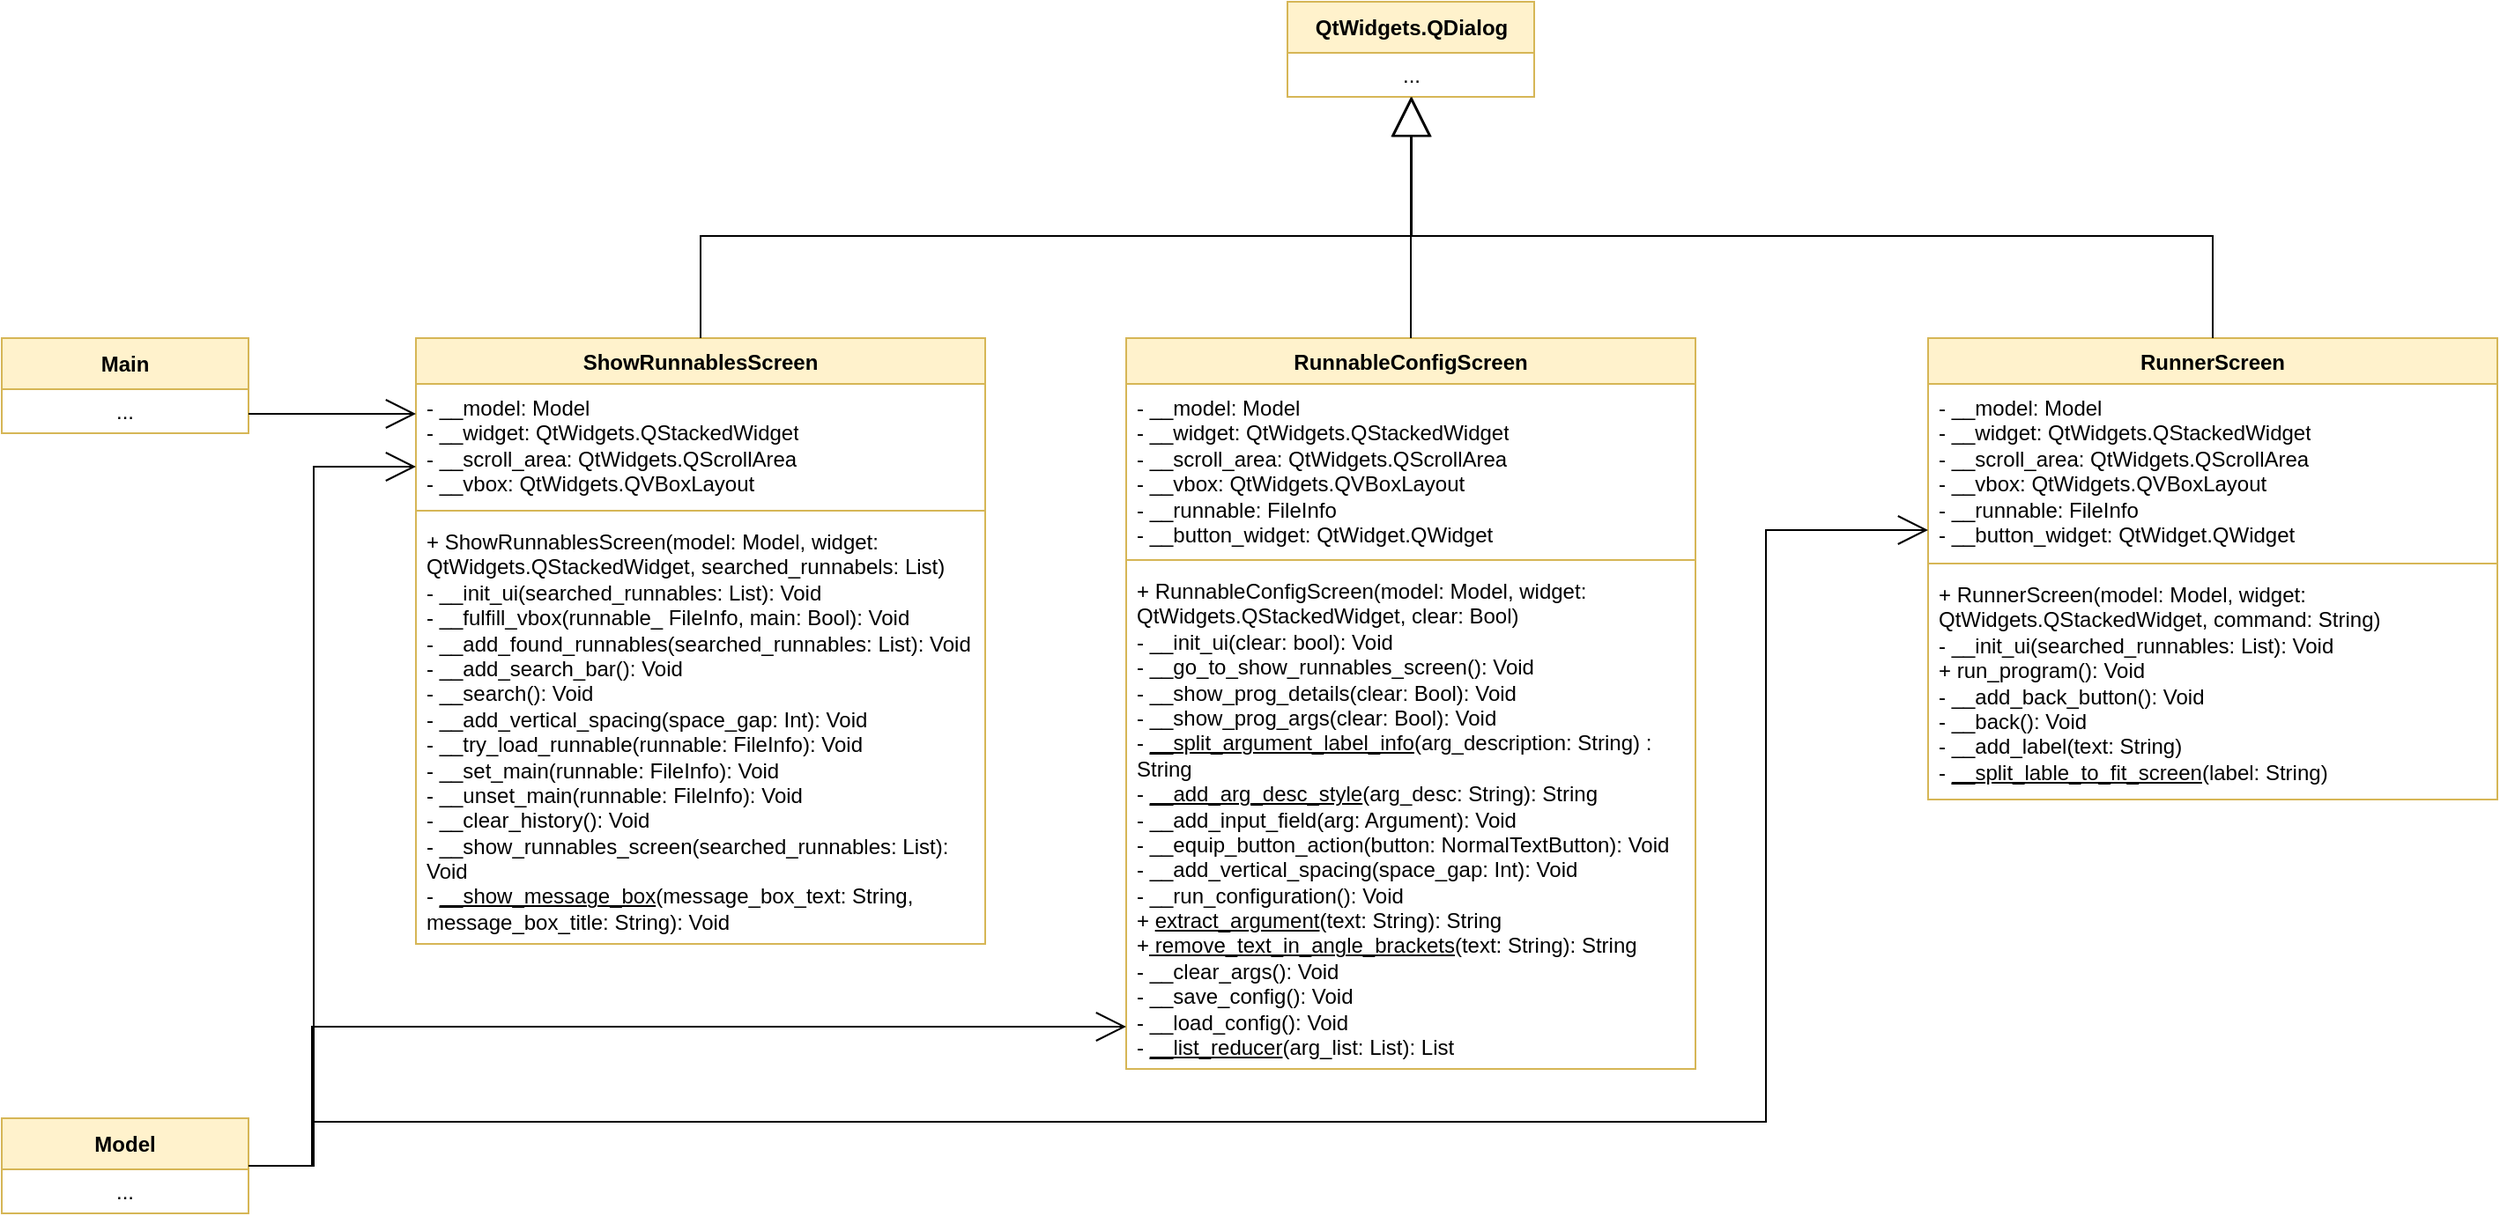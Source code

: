 <mxfile version="24.8.4">
  <diagram name="Page-1" id="9-5UBTBktTCmrauaOCZ5">
    <mxGraphModel dx="1450" dy="522" grid="0" gridSize="10" guides="1" tooltips="1" connect="1" arrows="1" fold="1" page="0" pageScale="1" pageWidth="850" pageHeight="1100" math="0" shadow="0">
      <root>
        <mxCell id="0" />
        <mxCell id="1" parent="0" />
        <mxCell id="OeODY6j1MzYCoBJknC6D-1" value="ShowRunnablesScreen" style="swimlane;fontStyle=1;align=center;verticalAlign=top;childLayout=stackLayout;horizontal=1;startSize=26;horizontalStack=0;resizeParent=1;resizeParentMax=0;resizeLast=0;collapsible=1;marginBottom=0;whiteSpace=wrap;html=1;fillColor=#fff2cc;strokeColor=#d6b656;" parent="1" vertex="1">
          <mxGeometry x="96" y="263" width="323" height="344" as="geometry" />
        </mxCell>
        <mxCell id="OeODY6j1MzYCoBJknC6D-2" value="- __model: Model&lt;div&gt;- __widget:&amp;nbsp;&lt;span style=&quot;background-color: initial;&quot;&gt;QtWidgets.QStackedWidget&lt;/span&gt;&lt;/div&gt;&lt;div&gt;&lt;span style=&quot;background-color: initial;&quot;&gt;- __scroll_area:&amp;nbsp;&lt;/span&gt;&lt;span style=&quot;background-color: initial;&quot;&gt;QtWidgets.&lt;/span&gt;&lt;span style=&quot;background-color: initial;&quot;&gt;QScrollArea&lt;/span&gt;&lt;span style=&quot;background-color: initial;&quot;&gt;&lt;br&gt;&lt;/span&gt;&lt;/div&gt;&lt;div&gt;&lt;span style=&quot;background-color: initial;&quot;&gt;- __vbox:&amp;nbsp;&lt;/span&gt;&lt;span style=&quot;background-color: initial;&quot;&gt;QtWidgets.&lt;/span&gt;&lt;span style=&quot;background-color: initial;&quot;&gt;QVBoxLayout&lt;/span&gt;&lt;/div&gt;&lt;div&gt;&lt;span style=&quot;background-color: initial;&quot;&gt;&lt;br&gt;&lt;/span&gt;&lt;/div&gt;&lt;div&gt;&lt;span style=&quot;background-color: initial;&quot;&gt;&lt;br&gt;&lt;/span&gt;&lt;/div&gt;" style="text;strokeColor=none;fillColor=none;align=left;verticalAlign=top;spacingLeft=4;spacingRight=4;overflow=hidden;rotatable=0;points=[[0,0.5],[1,0.5]];portConstraint=eastwest;whiteSpace=wrap;html=1;" parent="OeODY6j1MzYCoBJknC6D-1" vertex="1">
          <mxGeometry y="26" width="323" height="68" as="geometry" />
        </mxCell>
        <mxCell id="OeODY6j1MzYCoBJknC6D-3" value="" style="line;strokeWidth=1;fillColor=none;align=left;verticalAlign=middle;spacingTop=-1;spacingLeft=3;spacingRight=3;rotatable=0;labelPosition=right;points=[];portConstraint=eastwest;strokeColor=inherit;" parent="OeODY6j1MzYCoBJknC6D-1" vertex="1">
          <mxGeometry y="94" width="323" height="8" as="geometry" />
        </mxCell>
        <mxCell id="OeODY6j1MzYCoBJknC6D-4" value="+ ShowRunnablesScreen(model: Model, widget: QtWidgets.QStackedWidget, searched_runnabels: List)&lt;div&gt;- __init_ui(searched_runnables: List): Void&lt;/div&gt;&lt;div&gt;- __fulfill_vbox(runnable_ FileInfo, main: Bool): Void&lt;/div&gt;&lt;div&gt;- __add_found_runnables(searched_runnables: List): Void&lt;/div&gt;&lt;div&gt;- __add_search_bar(): Void&lt;/div&gt;&lt;div&gt;- __search(): Void&lt;/div&gt;&lt;div&gt;- __add_vertical_spacing(space_gap: Int): Void&lt;/div&gt;&lt;div&gt;- __try_load_runnable(runnable: FileInfo): Void&lt;/div&gt;&lt;div&gt;- __set_main(runnable: FileInfo): Void&lt;/div&gt;&lt;div&gt;- __unset_main(runnable: FileInfo): Void&lt;/div&gt;&lt;div&gt;- __clear_history(): Void&lt;/div&gt;&lt;div&gt;- __show_runnables_screen(searched_runnables: List): Void&lt;/div&gt;&lt;div&gt;- &lt;u&gt;__show_message_box&lt;/u&gt;(message_box_text: String, message_box_title: String): Void&lt;/div&gt;" style="text;strokeColor=none;fillColor=none;align=left;verticalAlign=top;spacingLeft=4;spacingRight=4;overflow=hidden;rotatable=0;points=[[0,0.5],[1,0.5]];portConstraint=eastwest;whiteSpace=wrap;html=1;" parent="OeODY6j1MzYCoBJknC6D-1" vertex="1">
          <mxGeometry y="102" width="323" height="242" as="geometry" />
        </mxCell>
        <mxCell id="OeODY6j1MzYCoBJknC6D-5" value="Model" style="swimlane;fontStyle=1;align=center;verticalAlign=middle;childLayout=stackLayout;horizontal=1;startSize=29;horizontalStack=0;resizeParent=1;resizeParentMax=0;resizeLast=0;collapsible=0;marginBottom=0;html=1;whiteSpace=wrap;fillColor=#fff2cc;strokeColor=#d6b656;" parent="1" vertex="1">
          <mxGeometry x="-139" y="706" width="140" height="54" as="geometry" />
        </mxCell>
        <mxCell id="OeODY6j1MzYCoBJknC6D-7" value="..." style="text;html=1;strokeColor=none;fillColor=none;align=center;verticalAlign=middle;spacingLeft=4;spacingRight=4;overflow=hidden;rotatable=0;points=[[0,0.5],[1,0.5]];portConstraint=eastwest;whiteSpace=wrap;" parent="OeODY6j1MzYCoBJknC6D-5" vertex="1">
          <mxGeometry y="29" width="140" height="25" as="geometry" />
        </mxCell>
        <mxCell id="OeODY6j1MzYCoBJknC6D-8" value="Main" style="swimlane;fontStyle=1;align=center;verticalAlign=middle;childLayout=stackLayout;horizontal=1;startSize=29;horizontalStack=0;resizeParent=1;resizeParentMax=0;resizeLast=0;collapsible=0;marginBottom=0;html=1;whiteSpace=wrap;fillColor=#fff2cc;strokeColor=#d6b656;" parent="1" vertex="1">
          <mxGeometry x="-139" y="263" width="140" height="54" as="geometry" />
        </mxCell>
        <mxCell id="OeODY6j1MzYCoBJknC6D-9" value="..." style="text;html=1;strokeColor=none;fillColor=none;align=center;verticalAlign=middle;spacingLeft=4;spacingRight=4;overflow=hidden;rotatable=0;points=[[0,0.5],[1,0.5]];portConstraint=eastwest;whiteSpace=wrap;" parent="OeODY6j1MzYCoBJknC6D-8" vertex="1">
          <mxGeometry y="29" width="140" height="25" as="geometry" />
        </mxCell>
        <mxCell id="OeODY6j1MzYCoBJknC6D-10" value="QtWidgets.QDialog" style="swimlane;fontStyle=1;align=center;verticalAlign=middle;childLayout=stackLayout;horizontal=1;startSize=29;horizontalStack=0;resizeParent=1;resizeParentMax=0;resizeLast=0;collapsible=0;marginBottom=0;html=1;whiteSpace=wrap;fillColor=#fff2cc;strokeColor=#d6b656;" parent="1" vertex="1">
          <mxGeometry x="590.5" y="72" width="140" height="54" as="geometry" />
        </mxCell>
        <mxCell id="OeODY6j1MzYCoBJknC6D-11" value="..." style="text;html=1;strokeColor=none;fillColor=none;align=center;verticalAlign=middle;spacingLeft=4;spacingRight=4;overflow=hidden;rotatable=0;points=[[0,0.5],[1,0.5]];portConstraint=eastwest;whiteSpace=wrap;" parent="OeODY6j1MzYCoBJknC6D-10" vertex="1">
          <mxGeometry y="29" width="140" height="25" as="geometry" />
        </mxCell>
        <mxCell id="OeODY6j1MzYCoBJknC6D-12" value="RunnableConfigScreen" style="swimlane;fontStyle=1;align=center;verticalAlign=top;childLayout=stackLayout;horizontal=1;startSize=26;horizontalStack=0;resizeParent=1;resizeParentMax=0;resizeLast=0;collapsible=1;marginBottom=0;whiteSpace=wrap;html=1;fillColor=#fff2cc;strokeColor=#d6b656;" parent="1" vertex="1">
          <mxGeometry x="499" y="263" width="323" height="415" as="geometry" />
        </mxCell>
        <mxCell id="OeODY6j1MzYCoBJknC6D-13" value="- __model: Model&lt;div&gt;- __widget:&amp;nbsp;&lt;span style=&quot;background-color: initial;&quot;&gt;QtWidgets.QStackedWidget&lt;/span&gt;&lt;/div&gt;&lt;div&gt;&lt;span style=&quot;background-color: initial;&quot;&gt;- __scroll_area:&amp;nbsp;&lt;/span&gt;&lt;span style=&quot;background-color: initial;&quot;&gt;QtWidgets.&lt;/span&gt;&lt;span style=&quot;background-color: initial;&quot;&gt;QScrollArea&lt;/span&gt;&lt;span style=&quot;background-color: initial;&quot;&gt;&lt;br&gt;&lt;/span&gt;&lt;/div&gt;&lt;div&gt;&lt;span style=&quot;background-color: initial;&quot;&gt;- __vbox:&amp;nbsp;&lt;/span&gt;&lt;span style=&quot;background-color: initial;&quot;&gt;QtWidgets.&lt;/span&gt;&lt;span style=&quot;background-color: initial;&quot;&gt;QVBoxLayout&lt;/span&gt;&lt;/div&gt;&lt;div&gt;&lt;span style=&quot;background-color: initial;&quot;&gt;- __runnable: FileInfo&lt;/span&gt;&lt;/div&gt;&lt;div&gt;- __button_widget: QtWidget.QWidget&lt;/div&gt;" style="text;strokeColor=none;fillColor=none;align=left;verticalAlign=top;spacingLeft=4;spacingRight=4;overflow=hidden;rotatable=0;points=[[0,0.5],[1,0.5]];portConstraint=eastwest;whiteSpace=wrap;html=1;" parent="OeODY6j1MzYCoBJknC6D-12" vertex="1">
          <mxGeometry y="26" width="323" height="96" as="geometry" />
        </mxCell>
        <mxCell id="OeODY6j1MzYCoBJknC6D-14" value="" style="line;strokeWidth=1;fillColor=none;align=left;verticalAlign=middle;spacingTop=-1;spacingLeft=3;spacingRight=3;rotatable=0;labelPosition=right;points=[];portConstraint=eastwest;strokeColor=inherit;" parent="OeODY6j1MzYCoBJknC6D-12" vertex="1">
          <mxGeometry y="122" width="323" height="8" as="geometry" />
        </mxCell>
        <mxCell id="OeODY6j1MzYCoBJknC6D-15" value="+ RunnableConfigScreen(model: Model, widget: QtWidgets.QStackedWidget, clear: Bool)&lt;div&gt;- __init_ui(clear: bool): Void&lt;/div&gt;&lt;div&gt;- __go_to_show_runnables_screen(): Void&lt;/div&gt;&lt;div&gt;- __show_prog_details(clear: Bool): Void&lt;/div&gt;&lt;div&gt;- __show_prog_args(clear: Bool): Void&lt;/div&gt;&lt;div&gt;- &lt;u&gt;__split_argument_label_info&lt;/u&gt;(arg_description: String) : String&lt;/div&gt;&lt;div&gt;- &lt;u&gt;__add_arg_desc_style&lt;/u&gt;(arg_desc: String): String&lt;/div&gt;&lt;div&gt;- __add_input_field(arg: Argument): Void&lt;/div&gt;&lt;div&gt;- __equip_button_action(button: NormalTextButton): Void&lt;/div&gt;&lt;div&gt;- __add_vertical_spacing(space_gap: Int): Void&lt;/div&gt;&lt;div&gt;- __run_configuration(): Void&lt;/div&gt;&lt;div&gt;+ &lt;u&gt;extract_argument&lt;/u&gt;(text: String): String&lt;/div&gt;&lt;div&gt;+&lt;u&gt; remove_text_in_angle_brackets&lt;/u&gt;(text: String): String&lt;/div&gt;&lt;div&gt;- __clear_args(): Void&lt;/div&gt;&lt;div&gt;- __save_config(): Void&lt;/div&gt;&lt;div&gt;- __load_config(): Void&lt;/div&gt;&lt;div&gt;- &lt;u&gt;__list_reducer&lt;/u&gt;(arg_list: List): List&lt;br&gt;&lt;br&gt;&lt;/div&gt;" style="text;strokeColor=none;fillColor=none;align=left;verticalAlign=top;spacingLeft=4;spacingRight=4;overflow=hidden;rotatable=0;points=[[0,0.5],[1,0.5]];portConstraint=eastwest;whiteSpace=wrap;html=1;" parent="OeODY6j1MzYCoBJknC6D-12" vertex="1">
          <mxGeometry y="130" width="323" height="285" as="geometry" />
        </mxCell>
        <mxCell id="OeODY6j1MzYCoBJknC6D-16" value="RunnerScreen" style="swimlane;fontStyle=1;align=center;verticalAlign=top;childLayout=stackLayout;horizontal=1;startSize=26;horizontalStack=0;resizeParent=1;resizeParentMax=0;resizeLast=0;collapsible=1;marginBottom=0;whiteSpace=wrap;html=1;fillColor=#fff2cc;strokeColor=#d6b656;" parent="1" vertex="1">
          <mxGeometry x="954" y="263" width="323" height="262" as="geometry" />
        </mxCell>
        <mxCell id="OeODY6j1MzYCoBJknC6D-17" value="&lt;div&gt;- __model: Model&lt;div&gt;- __widget:&amp;nbsp;&lt;span style=&quot;background-color: initial;&quot;&gt;QtWidgets.QStackedWidget&lt;/span&gt;&lt;/div&gt;&lt;div&gt;&lt;span style=&quot;background-color: initial;&quot;&gt;- __scroll_area:&amp;nbsp;&lt;/span&gt;&lt;span style=&quot;background-color: initial;&quot;&gt;QtWidgets.&lt;/span&gt;&lt;span style=&quot;background-color: initial;&quot;&gt;QScrollArea&lt;/span&gt;&lt;span style=&quot;background-color: initial;&quot;&gt;&lt;br&gt;&lt;/span&gt;&lt;/div&gt;&lt;div&gt;&lt;span style=&quot;background-color: initial;&quot;&gt;- __vbox:&amp;nbsp;&lt;/span&gt;&lt;span style=&quot;background-color: initial;&quot;&gt;QtWidgets.&lt;/span&gt;&lt;span style=&quot;background-color: initial;&quot;&gt;QVBoxLayout&lt;/span&gt;&lt;/div&gt;&lt;div&gt;&lt;span style=&quot;background-color: initial;&quot;&gt;- __runnable: FileInfo&lt;/span&gt;&lt;/div&gt;&lt;div&gt;- __button_widget: QtWidget.QWidget&lt;/div&gt;&lt;/div&gt;" style="text;strokeColor=none;fillColor=none;align=left;verticalAlign=top;spacingLeft=4;spacingRight=4;overflow=hidden;rotatable=0;points=[[0,0.5],[1,0.5]];portConstraint=eastwest;whiteSpace=wrap;html=1;" parent="OeODY6j1MzYCoBJknC6D-16" vertex="1">
          <mxGeometry y="26" width="323" height="98" as="geometry" />
        </mxCell>
        <mxCell id="OeODY6j1MzYCoBJknC6D-18" value="" style="line;strokeWidth=1;fillColor=none;align=left;verticalAlign=middle;spacingTop=-1;spacingLeft=3;spacingRight=3;rotatable=0;labelPosition=right;points=[];portConstraint=eastwest;strokeColor=inherit;" parent="OeODY6j1MzYCoBJknC6D-16" vertex="1">
          <mxGeometry y="124" width="323" height="8" as="geometry" />
        </mxCell>
        <mxCell id="OeODY6j1MzYCoBJknC6D-19" value="+ RunnerScreen(model: Model, widget: QtWidgets.QStackedWidget, command: String)&lt;div&gt;- __init_ui(searched_runnables: List): Void&lt;/div&gt;&lt;div&gt;+ run_program(): Void&lt;br&gt;&lt;/div&gt;&lt;div&gt;- __add_back_button(): Void&lt;/div&gt;&lt;div&gt;- __back(): Void&lt;/div&gt;&lt;div&gt;- __add_label(text: String)&lt;/div&gt;&lt;div&gt;- &lt;u&gt;__split_lable_to_fit_screen&lt;/u&gt;(label: String)&lt;/div&gt;" style="text;strokeColor=none;fillColor=none;align=left;verticalAlign=top;spacingLeft=4;spacingRight=4;overflow=hidden;rotatable=0;points=[[0,0.5],[1,0.5]];portConstraint=eastwest;whiteSpace=wrap;html=1;" parent="OeODY6j1MzYCoBJknC6D-16" vertex="1">
          <mxGeometry y="132" width="323" height="130" as="geometry" />
        </mxCell>
        <mxCell id="OeODY6j1MzYCoBJknC6D-20" style="edgeStyle=orthogonalEdgeStyle;rounded=0;orthogonalLoop=1;jettySize=auto;html=1;endArrow=block;endFill=0;endSize=20;strokeColor=default;" parent="1" source="OeODY6j1MzYCoBJknC6D-12" target="OeODY6j1MzYCoBJknC6D-10" edge="1">
          <mxGeometry relative="1" as="geometry">
            <mxPoint x="251" y="456" as="sourcePoint" />
            <mxPoint x="251" y="366" as="targetPoint" />
          </mxGeometry>
        </mxCell>
        <mxCell id="OeODY6j1MzYCoBJknC6D-21" style="edgeStyle=orthogonalEdgeStyle;rounded=0;orthogonalLoop=1;jettySize=auto;html=1;endArrow=block;endFill=0;endSize=20;strokeColor=default;" parent="1" source="OeODY6j1MzYCoBJknC6D-1" target="OeODY6j1MzYCoBJknC6D-10" edge="1">
          <mxGeometry relative="1" as="geometry">
            <mxPoint x="671" y="273" as="sourcePoint" />
            <mxPoint x="671" y="136" as="targetPoint" />
            <Array as="points">
              <mxPoint x="258" y="205" />
              <mxPoint x="661" y="205" />
            </Array>
          </mxGeometry>
        </mxCell>
        <mxCell id="OeODY6j1MzYCoBJknC6D-22" style="edgeStyle=orthogonalEdgeStyle;rounded=0;orthogonalLoop=1;jettySize=auto;html=1;endArrow=block;endFill=0;endSize=20;strokeColor=default;" parent="1" source="OeODY6j1MzYCoBJknC6D-16" target="OeODY6j1MzYCoBJknC6D-10" edge="1">
          <mxGeometry relative="1" as="geometry">
            <mxPoint x="681" y="283" as="sourcePoint" />
            <mxPoint x="681" y="146" as="targetPoint" />
            <Array as="points">
              <mxPoint x="1116" y="205" />
              <mxPoint x="661" y="205" />
            </Array>
          </mxGeometry>
        </mxCell>
        <mxCell id="OeODY6j1MzYCoBJknC6D-24" style="edgeStyle=orthogonalEdgeStyle;rounded=0;orthogonalLoop=1;jettySize=auto;html=1;endArrow=open;endFill=0;endSize=15;" parent="1" source="OeODY6j1MzYCoBJknC6D-8" target="OeODY6j1MzYCoBJknC6D-1" edge="1">
          <mxGeometry relative="1" as="geometry">
            <mxPoint x="0.17" y="476" as="sourcePoint" />
            <mxPoint x="0.17" y="375" as="targetPoint" />
            <Array as="points">
              <mxPoint x="49" y="306" />
              <mxPoint x="49" y="306" />
            </Array>
          </mxGeometry>
        </mxCell>
        <mxCell id="OeODY6j1MzYCoBJknC6D-25" style="edgeStyle=orthogonalEdgeStyle;rounded=0;orthogonalLoop=1;jettySize=auto;html=1;endArrow=open;endFill=0;endSize=15;" parent="1" source="OeODY6j1MzYCoBJknC6D-5" target="OeODY6j1MzYCoBJknC6D-12" edge="1">
          <mxGeometry relative="1" as="geometry">
            <mxPoint x="11" y="316" as="sourcePoint" />
            <mxPoint x="106" y="316" as="targetPoint" />
            <Array as="points">
              <mxPoint x="37" y="733" />
              <mxPoint x="37" y="654" />
            </Array>
          </mxGeometry>
        </mxCell>
        <mxCell id="OeODY6j1MzYCoBJknC6D-26" style="edgeStyle=orthogonalEdgeStyle;rounded=0;orthogonalLoop=1;jettySize=auto;html=1;endArrow=open;endFill=0;endSize=15;" parent="1" source="OeODY6j1MzYCoBJknC6D-5" target="OeODY6j1MzYCoBJknC6D-16" edge="1">
          <mxGeometry relative="1" as="geometry">
            <mxPoint x="21" y="326" as="sourcePoint" />
            <mxPoint x="116" y="326" as="targetPoint" />
            <Array as="points">
              <mxPoint x="38" y="733" />
              <mxPoint x="38" y="708" />
              <mxPoint x="862" y="708" />
              <mxPoint x="862" y="372" />
            </Array>
          </mxGeometry>
        </mxCell>
        <mxCell id="OeODY6j1MzYCoBJknC6D-27" style="edgeStyle=orthogonalEdgeStyle;rounded=0;orthogonalLoop=1;jettySize=auto;html=1;endArrow=open;endFill=0;endSize=15;" parent="1" source="OeODY6j1MzYCoBJknC6D-5" target="OeODY6j1MzYCoBJknC6D-1" edge="1">
          <mxGeometry relative="1" as="geometry">
            <mxPoint x="31" y="336" as="sourcePoint" />
            <mxPoint x="126" y="336" as="targetPoint" />
            <Array as="points">
              <mxPoint x="38" y="733" />
              <mxPoint x="38" y="336" />
            </Array>
          </mxGeometry>
        </mxCell>
      </root>
    </mxGraphModel>
  </diagram>
</mxfile>
